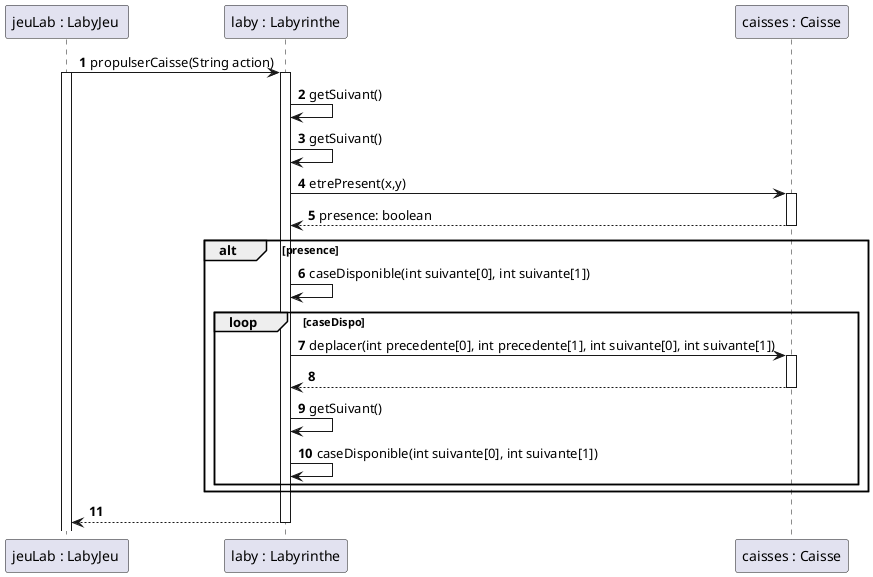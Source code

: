 @startuml
'https://plantuml.com/sequence-diagram
participant "jeuLab : LabyJeu " as lj
participant "laby : Labyrinthe" as l
participant "caisses : Caisse" as c


autonumber

lj -> l : propulserCaisse(String action)
activate lj
activate l
l -> l : getSuivant()
l -> l : getSuivant()
l -> c : etrePresent(x,y)
activate c
l <-- c : presence: boolean
deactivate c

alt presence

    l -> l : caseDisponible(int suivante[0], int suivante[1])
    loop caseDispo
        l -> c : deplacer(int precedente[0], int precedente[1], int suivante[0], int suivante[1])
        activate c
        l <-- c
        deactivate c
        l -> l : getSuivant()
        l -> l : caseDisponible(int suivante[0], int suivante[1])
    end

end

lj <-- l
deactivate l




@enduml
